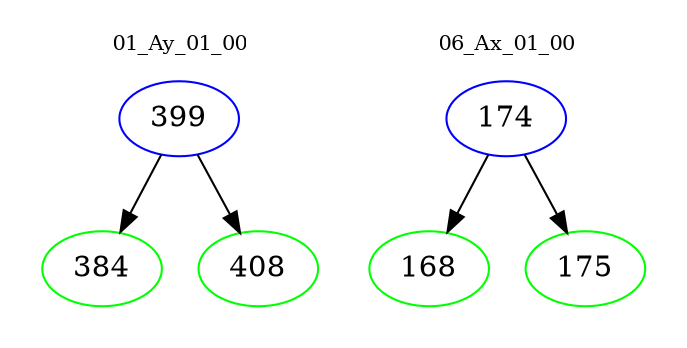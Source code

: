 digraph{
subgraph cluster_0 {
color = white
label = "01_Ay_01_00";
fontsize=10;
T0_399 [label="399", color="blue"]
T0_399 -> T0_384 [color="black"]
T0_384 [label="384", color="green"]
T0_399 -> T0_408 [color="black"]
T0_408 [label="408", color="green"]
}
subgraph cluster_1 {
color = white
label = "06_Ax_01_00";
fontsize=10;
T1_174 [label="174", color="blue"]
T1_174 -> T1_168 [color="black"]
T1_168 [label="168", color="green"]
T1_174 -> T1_175 [color="black"]
T1_175 [label="175", color="green"]
}
}
